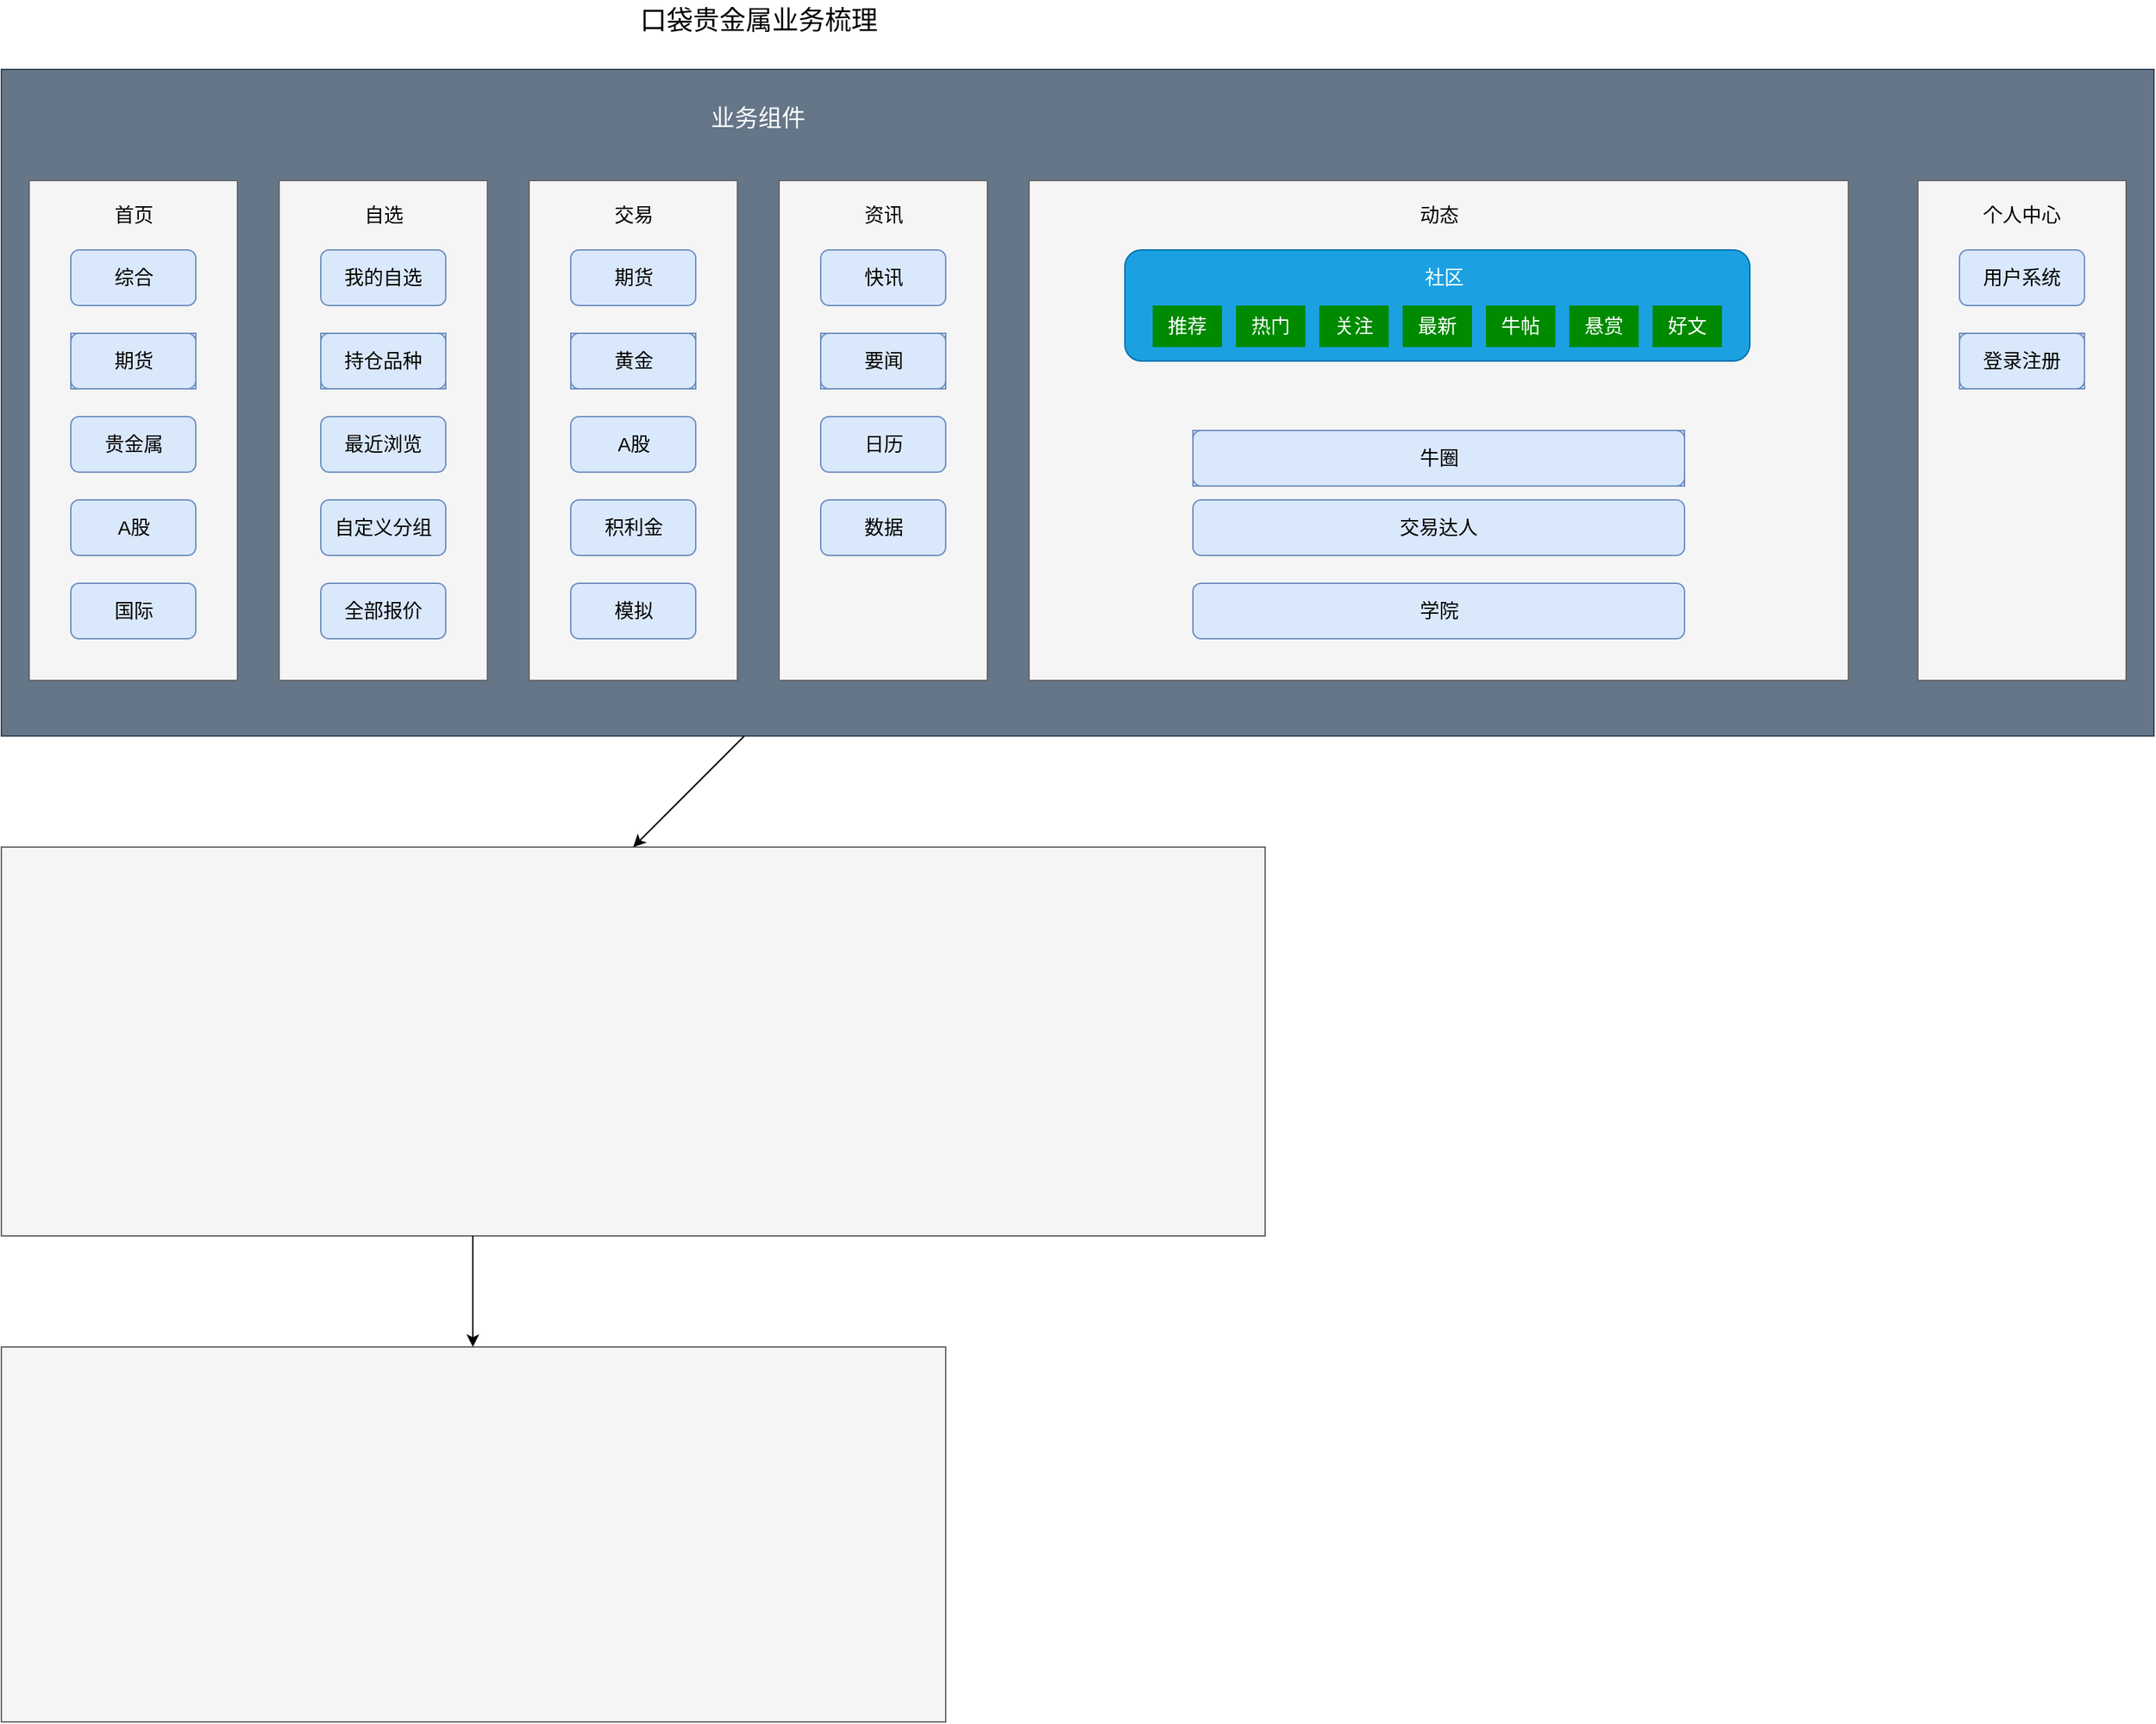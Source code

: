 <mxfile version="17.4.0" type="github">
  <diagram id="31p98_oL__xW8jrO6pc7" name="第 1 页">
    <mxGraphModel dx="1859" dy="978" grid="1" gridSize="10" guides="1" tooltips="1" connect="1" arrows="1" fold="1" page="1" pageScale="1" pageWidth="827" pageHeight="1169" math="0" shadow="0">
      <root>
        <mxCell id="0" />
        <mxCell id="1" parent="0" />
        <mxCell id="XOXXFUQoiVnGKIvhB3Gf-1" value="" style="rounded=0;whiteSpace=wrap;html=1;fillColor=#647687;strokeColor=#314354;fontColor=#ffffff;" vertex="1" parent="1">
          <mxGeometry x="80" y="80" width="1550" height="480" as="geometry" />
        </mxCell>
        <mxCell id="XOXXFUQoiVnGKIvhB3Gf-2" value="" style="rounded=0;whiteSpace=wrap;html=1;fillColor=#f5f5f5;strokeColor=#666666;fontColor=#333333;" vertex="1" parent="1">
          <mxGeometry x="80" y="640" width="910" height="280" as="geometry" />
        </mxCell>
        <mxCell id="XOXXFUQoiVnGKIvhB3Gf-3" value="" style="rounded=0;whiteSpace=wrap;html=1;fillColor=#f5f5f5;strokeColor=#666666;fontColor=#333333;" vertex="1" parent="1">
          <mxGeometry x="80" y="1000" width="680" height="270" as="geometry" />
        </mxCell>
        <mxCell id="XOXXFUQoiVnGKIvhB3Gf-4" style="edgeStyle=orthogonalEdgeStyle;rounded=0;orthogonalLoop=1;jettySize=auto;html=1;exitX=0.5;exitY=1;exitDx=0;exitDy=0;" edge="1" parent="1" source="XOXXFUQoiVnGKIvhB3Gf-1" target="XOXXFUQoiVnGKIvhB3Gf-1">
          <mxGeometry relative="1" as="geometry" />
        </mxCell>
        <mxCell id="XOXXFUQoiVnGKIvhB3Gf-5" value="" style="endArrow=classic;html=1;rounded=0;entryX=0.5;entryY=0;entryDx=0;entryDy=0;" edge="1" parent="1" source="XOXXFUQoiVnGKIvhB3Gf-1" target="XOXXFUQoiVnGKIvhB3Gf-2">
          <mxGeometry width="50" height="50" relative="1" as="geometry">
            <mxPoint x="390" y="420" as="sourcePoint" />
            <mxPoint x="420" y="630" as="targetPoint" />
          </mxGeometry>
        </mxCell>
        <mxCell id="XOXXFUQoiVnGKIvhB3Gf-6" value="" style="endArrow=classic;html=1;rounded=0;entryX=0.5;entryY=0;entryDx=0;entryDy=0;" edge="1" parent="1">
          <mxGeometry width="50" height="50" relative="1" as="geometry">
            <mxPoint x="419.5" y="920" as="sourcePoint" />
            <mxPoint x="419.5" y="1000" as="targetPoint" />
          </mxGeometry>
        </mxCell>
        <mxCell id="XOXXFUQoiVnGKIvhB3Gf-7" value="&lt;font style=&quot;font-size: 19px&quot;&gt;口袋贵金属业务梳理&lt;/font&gt;" style="text;html=1;strokeColor=none;fillColor=none;align=center;verticalAlign=middle;whiteSpace=wrap;rounded=0;" vertex="1" parent="1">
          <mxGeometry x="502.5" y="30" width="245" height="30" as="geometry" />
        </mxCell>
        <mxCell id="XOXXFUQoiVnGKIvhB3Gf-8" value="&lt;font style=&quot;font-size: 17px&quot;&gt;业务组件&lt;/font&gt;" style="text;html=1;strokeColor=none;fillColor=none;align=center;verticalAlign=middle;whiteSpace=wrap;rounded=0;fontSize=19;fontColor=#FFFFFF;" vertex="1" parent="1">
          <mxGeometry x="560" y="100" width="130" height="30" as="geometry" />
        </mxCell>
        <mxCell id="XOXXFUQoiVnGKIvhB3Gf-31" value="" style="group" vertex="1" connectable="0" parent="1">
          <mxGeometry x="100" y="160" width="150" height="360" as="geometry" />
        </mxCell>
        <mxCell id="XOXXFUQoiVnGKIvhB3Gf-9" value="" style="rounded=0;whiteSpace=wrap;html=1;fontSize=17;fontColor=#333333;fillColor=#f5f5f5;strokeColor=#666666;" vertex="1" parent="XOXXFUQoiVnGKIvhB3Gf-31">
          <mxGeometry width="150" height="360" as="geometry" />
        </mxCell>
        <mxCell id="XOXXFUQoiVnGKIvhB3Gf-10" value="&lt;font style=&quot;font-size: 14px&quot;&gt;首页&lt;/font&gt;" style="text;html=1;strokeColor=none;fillColor=none;align=center;verticalAlign=middle;whiteSpace=wrap;rounded=0;fontSize=17;fontColor=#000000;" vertex="1" parent="XOXXFUQoiVnGKIvhB3Gf-31">
          <mxGeometry x="52.5" y="10" width="45" height="30" as="geometry" />
        </mxCell>
        <mxCell id="XOXXFUQoiVnGKIvhB3Gf-14" value="" style="group" vertex="1" connectable="0" parent="XOXXFUQoiVnGKIvhB3Gf-31">
          <mxGeometry x="30" y="50" width="90" height="40" as="geometry" />
        </mxCell>
        <mxCell id="XOXXFUQoiVnGKIvhB3Gf-11" value="" style="rounded=1;whiteSpace=wrap;html=1;fontSize=14;fillColor=#dae8fc;strokeColor=#6c8ebf;" vertex="1" parent="XOXXFUQoiVnGKIvhB3Gf-14">
          <mxGeometry width="90" height="40" as="geometry" />
        </mxCell>
        <mxCell id="XOXXFUQoiVnGKIvhB3Gf-12" value="综合" style="text;html=1;strokeColor=none;fillColor=#dae8fc;align=center;verticalAlign=middle;whiteSpace=wrap;rounded=0;fontSize=14;" vertex="1" parent="XOXXFUQoiVnGKIvhB3Gf-14">
          <mxGeometry x="22.5" y="10" width="45" height="20" as="geometry" />
        </mxCell>
        <mxCell id="XOXXFUQoiVnGKIvhB3Gf-15" value="" style="group;fillColor=#dae8fc;strokeColor=#6c8ebf;gradientColor=none;rounded=0;glass=0;" vertex="1" connectable="0" parent="XOXXFUQoiVnGKIvhB3Gf-31">
          <mxGeometry x="30" y="110" width="90" height="40" as="geometry" />
        </mxCell>
        <mxCell id="XOXXFUQoiVnGKIvhB3Gf-16" value="" style="rounded=1;whiteSpace=wrap;html=1;fontSize=14;fillColor=#dae8fc;strokeColor=#6c8ebf;" vertex="1" parent="XOXXFUQoiVnGKIvhB3Gf-15">
          <mxGeometry width="90" height="40" as="geometry" />
        </mxCell>
        <mxCell id="XOXXFUQoiVnGKIvhB3Gf-17" value="期货" style="text;html=1;strokeColor=none;fillColor=#dae8fc;align=center;verticalAlign=middle;whiteSpace=wrap;rounded=0;fontSize=14;" vertex="1" parent="XOXXFUQoiVnGKIvhB3Gf-15">
          <mxGeometry x="22.5" y="10" width="45" height="20" as="geometry" />
        </mxCell>
        <mxCell id="XOXXFUQoiVnGKIvhB3Gf-18" value="" style="group" vertex="1" connectable="0" parent="XOXXFUQoiVnGKIvhB3Gf-31">
          <mxGeometry x="30" y="170" width="90" height="40" as="geometry" />
        </mxCell>
        <mxCell id="XOXXFUQoiVnGKIvhB3Gf-19" value="" style="rounded=1;whiteSpace=wrap;html=1;fontSize=14;fillColor=#dae8fc;strokeColor=#6c8ebf;" vertex="1" parent="XOXXFUQoiVnGKIvhB3Gf-18">
          <mxGeometry width="90" height="40" as="geometry" />
        </mxCell>
        <mxCell id="XOXXFUQoiVnGKIvhB3Gf-20" value="贵金属" style="text;html=1;strokeColor=none;fillColor=none;align=center;verticalAlign=middle;whiteSpace=wrap;rounded=0;fontSize=14;fontColor=#000000;" vertex="1" parent="XOXXFUQoiVnGKIvhB3Gf-18">
          <mxGeometry x="22.5" y="10" width="45" height="20" as="geometry" />
        </mxCell>
        <mxCell id="XOXXFUQoiVnGKIvhB3Gf-22" value="" style="group" vertex="1" connectable="0" parent="XOXXFUQoiVnGKIvhB3Gf-31">
          <mxGeometry x="30" y="230" width="90" height="40" as="geometry" />
        </mxCell>
        <mxCell id="XOXXFUQoiVnGKIvhB3Gf-23" value="" style="rounded=1;whiteSpace=wrap;html=1;fontSize=14;fillColor=#dae8fc;strokeColor=#6c8ebf;" vertex="1" parent="XOXXFUQoiVnGKIvhB3Gf-22">
          <mxGeometry width="90" height="40" as="geometry" />
        </mxCell>
        <mxCell id="XOXXFUQoiVnGKIvhB3Gf-24" value="A股" style="text;html=1;strokeColor=none;fillColor=none;align=center;verticalAlign=middle;whiteSpace=wrap;rounded=0;fontSize=14;fontColor=#000000;" vertex="1" parent="XOXXFUQoiVnGKIvhB3Gf-22">
          <mxGeometry x="22.5" y="10" width="45" height="20" as="geometry" />
        </mxCell>
        <mxCell id="XOXXFUQoiVnGKIvhB3Gf-26" value="" style="group" vertex="1" connectable="0" parent="XOXXFUQoiVnGKIvhB3Gf-31">
          <mxGeometry x="30" y="290" width="90" height="40" as="geometry" />
        </mxCell>
        <mxCell id="XOXXFUQoiVnGKIvhB3Gf-27" value="" style="rounded=1;whiteSpace=wrap;html=1;fontSize=14;fillColor=#dae8fc;strokeColor=#6c8ebf;" vertex="1" parent="XOXXFUQoiVnGKIvhB3Gf-26">
          <mxGeometry width="90" height="40" as="geometry" />
        </mxCell>
        <mxCell id="XOXXFUQoiVnGKIvhB3Gf-28" value="国际" style="text;html=1;strokeColor=none;fillColor=none;align=center;verticalAlign=middle;whiteSpace=wrap;rounded=0;fontSize=14;fontColor=#000000;" vertex="1" parent="XOXXFUQoiVnGKIvhB3Gf-26">
          <mxGeometry x="22.5" y="10" width="45" height="20" as="geometry" />
        </mxCell>
        <mxCell id="XOXXFUQoiVnGKIvhB3Gf-32" value="" style="group" vertex="1" connectable="0" parent="1">
          <mxGeometry x="280" y="160" width="150" height="360" as="geometry" />
        </mxCell>
        <mxCell id="XOXXFUQoiVnGKIvhB3Gf-33" value="" style="rounded=0;whiteSpace=wrap;html=1;fontSize=17;fontColor=#333333;fillColor=#f5f5f5;strokeColor=#666666;" vertex="1" parent="XOXXFUQoiVnGKIvhB3Gf-32">
          <mxGeometry width="150" height="360" as="geometry" />
        </mxCell>
        <mxCell id="XOXXFUQoiVnGKIvhB3Gf-34" value="&lt;span style=&quot;font-size: 14px&quot;&gt;自选&lt;/span&gt;" style="text;html=1;strokeColor=none;fillColor=none;align=center;verticalAlign=middle;whiteSpace=wrap;rounded=0;fontSize=17;fontColor=#000000;" vertex="1" parent="XOXXFUQoiVnGKIvhB3Gf-32">
          <mxGeometry x="52.5" y="10" width="45.0" height="30" as="geometry" />
        </mxCell>
        <mxCell id="XOXXFUQoiVnGKIvhB3Gf-35" value="" style="group" vertex="1" connectable="0" parent="XOXXFUQoiVnGKIvhB3Gf-32">
          <mxGeometry x="30.0" y="50" width="90.0" height="40" as="geometry" />
        </mxCell>
        <mxCell id="XOXXFUQoiVnGKIvhB3Gf-36" value="" style="rounded=1;whiteSpace=wrap;html=1;fontSize=14;fillColor=#dae8fc;strokeColor=#6c8ebf;" vertex="1" parent="XOXXFUQoiVnGKIvhB3Gf-35">
          <mxGeometry width="90.0" height="40" as="geometry" />
        </mxCell>
        <mxCell id="XOXXFUQoiVnGKIvhB3Gf-37" value="我的自选" style="text;html=1;strokeColor=none;fillColor=#dae8fc;align=center;verticalAlign=middle;whiteSpace=wrap;rounded=0;fontSize=14;" vertex="1" parent="XOXXFUQoiVnGKIvhB3Gf-35">
          <mxGeometry x="15" y="10" width="60" height="20" as="geometry" />
        </mxCell>
        <mxCell id="XOXXFUQoiVnGKIvhB3Gf-38" value="" style="group;fillColor=#dae8fc;strokeColor=#6c8ebf;gradientColor=none;rounded=0;glass=0;" vertex="1" connectable="0" parent="XOXXFUQoiVnGKIvhB3Gf-32">
          <mxGeometry x="30.0" y="110" width="90.0" height="40" as="geometry" />
        </mxCell>
        <mxCell id="XOXXFUQoiVnGKIvhB3Gf-39" value="" style="rounded=1;whiteSpace=wrap;html=1;fontSize=14;fillColor=#dae8fc;strokeColor=#6c8ebf;" vertex="1" parent="XOXXFUQoiVnGKIvhB3Gf-38">
          <mxGeometry width="90.0" height="40" as="geometry" />
        </mxCell>
        <mxCell id="XOXXFUQoiVnGKIvhB3Gf-41" value="" style="group" vertex="1" connectable="0" parent="XOXXFUQoiVnGKIvhB3Gf-32">
          <mxGeometry x="30.0" y="170" width="90.0" height="40" as="geometry" />
        </mxCell>
        <mxCell id="XOXXFUQoiVnGKIvhB3Gf-42" value="" style="rounded=1;whiteSpace=wrap;html=1;fontSize=14;fillColor=#dae8fc;strokeColor=#6c8ebf;" vertex="1" parent="XOXXFUQoiVnGKIvhB3Gf-41">
          <mxGeometry width="90.0" height="40" as="geometry" />
        </mxCell>
        <mxCell id="XOXXFUQoiVnGKIvhB3Gf-43" value="最近浏览" style="text;html=1;strokeColor=none;fillColor=none;align=center;verticalAlign=middle;whiteSpace=wrap;rounded=0;fontSize=14;fontColor=#000000;" vertex="1" parent="XOXXFUQoiVnGKIvhB3Gf-41">
          <mxGeometry x="16.25" y="10" width="57.5" height="20" as="geometry" />
        </mxCell>
        <mxCell id="XOXXFUQoiVnGKIvhB3Gf-44" value="" style="group" vertex="1" connectable="0" parent="XOXXFUQoiVnGKIvhB3Gf-32">
          <mxGeometry x="30.0" y="230" width="90.0" height="40" as="geometry" />
        </mxCell>
        <mxCell id="XOXXFUQoiVnGKIvhB3Gf-45" value="" style="rounded=1;whiteSpace=wrap;html=1;fontSize=14;fillColor=#dae8fc;strokeColor=#6c8ebf;" vertex="1" parent="XOXXFUQoiVnGKIvhB3Gf-44">
          <mxGeometry width="90.0" height="40" as="geometry" />
        </mxCell>
        <mxCell id="XOXXFUQoiVnGKIvhB3Gf-46" value="自定义分组" style="text;html=1;strokeColor=none;fillColor=none;align=center;verticalAlign=middle;whiteSpace=wrap;rounded=0;fontSize=14;fontColor=#000000;" vertex="1" parent="XOXXFUQoiVnGKIvhB3Gf-44">
          <mxGeometry x="8.13" y="10" width="73.75" height="20" as="geometry" />
        </mxCell>
        <mxCell id="XOXXFUQoiVnGKIvhB3Gf-47" value="" style="group" vertex="1" connectable="0" parent="XOXXFUQoiVnGKIvhB3Gf-32">
          <mxGeometry x="30.0" y="290" width="90.0" height="40" as="geometry" />
        </mxCell>
        <mxCell id="XOXXFUQoiVnGKIvhB3Gf-48" value="" style="rounded=1;whiteSpace=wrap;html=1;fontSize=14;fillColor=#dae8fc;strokeColor=#6c8ebf;" vertex="1" parent="XOXXFUQoiVnGKIvhB3Gf-47">
          <mxGeometry width="90.0" height="40" as="geometry" />
        </mxCell>
        <mxCell id="XOXXFUQoiVnGKIvhB3Gf-49" value="全部报价" style="text;html=1;strokeColor=none;fillColor=none;align=center;verticalAlign=middle;whiteSpace=wrap;rounded=0;fontSize=14;fontColor=#000000;" vertex="1" parent="XOXXFUQoiVnGKIvhB3Gf-47">
          <mxGeometry x="16.25" y="10" width="57.5" height="20" as="geometry" />
        </mxCell>
        <mxCell id="XOXXFUQoiVnGKIvhB3Gf-40" value="持仓品种" style="text;html=1;strokeColor=none;fillColor=#dae8fc;align=center;verticalAlign=middle;whiteSpace=wrap;rounded=0;fontSize=14;" vertex="1" parent="XOXXFUQoiVnGKIvhB3Gf-32">
          <mxGeometry x="46.25" y="120" width="57.5" height="20" as="geometry" />
        </mxCell>
        <mxCell id="XOXXFUQoiVnGKIvhB3Gf-50" value="" style="group" vertex="1" connectable="0" parent="1">
          <mxGeometry x="460" y="160" width="150" height="360" as="geometry" />
        </mxCell>
        <mxCell id="XOXXFUQoiVnGKIvhB3Gf-51" value="" style="rounded=0;whiteSpace=wrap;html=1;fontSize=17;fontColor=#333333;fillColor=#f5f5f5;strokeColor=#666666;" vertex="1" parent="XOXXFUQoiVnGKIvhB3Gf-50">
          <mxGeometry width="150" height="360" as="geometry" />
        </mxCell>
        <mxCell id="XOXXFUQoiVnGKIvhB3Gf-52" value="&lt;font style=&quot;font-size: 14px&quot;&gt;交易&lt;/font&gt;" style="text;html=1;strokeColor=none;fillColor=none;align=center;verticalAlign=middle;whiteSpace=wrap;rounded=0;fontSize=17;fontColor=#000000;" vertex="1" parent="XOXXFUQoiVnGKIvhB3Gf-50">
          <mxGeometry x="52.5" y="10" width="45" height="30" as="geometry" />
        </mxCell>
        <mxCell id="XOXXFUQoiVnGKIvhB3Gf-53" value="" style="group" vertex="1" connectable="0" parent="XOXXFUQoiVnGKIvhB3Gf-50">
          <mxGeometry x="30" y="50" width="90" height="40" as="geometry" />
        </mxCell>
        <mxCell id="XOXXFUQoiVnGKIvhB3Gf-54" value="" style="rounded=1;whiteSpace=wrap;html=1;fontSize=14;fillColor=#dae8fc;strokeColor=#6c8ebf;" vertex="1" parent="XOXXFUQoiVnGKIvhB3Gf-53">
          <mxGeometry width="90" height="40" as="geometry" />
        </mxCell>
        <mxCell id="XOXXFUQoiVnGKIvhB3Gf-55" value="期货" style="text;html=1;strokeColor=none;fillColor=#dae8fc;align=center;verticalAlign=middle;whiteSpace=wrap;rounded=0;fontSize=14;" vertex="1" parent="XOXXFUQoiVnGKIvhB3Gf-53">
          <mxGeometry x="22.5" y="10" width="45" height="20" as="geometry" />
        </mxCell>
        <mxCell id="XOXXFUQoiVnGKIvhB3Gf-56" value="" style="group;fillColor=#dae8fc;strokeColor=#6c8ebf;gradientColor=none;rounded=0;glass=0;" vertex="1" connectable="0" parent="XOXXFUQoiVnGKIvhB3Gf-50">
          <mxGeometry x="30" y="110" width="90" height="40" as="geometry" />
        </mxCell>
        <mxCell id="XOXXFUQoiVnGKIvhB3Gf-57" value="" style="rounded=1;whiteSpace=wrap;html=1;fontSize=14;fillColor=#dae8fc;strokeColor=#6c8ebf;" vertex="1" parent="XOXXFUQoiVnGKIvhB3Gf-56">
          <mxGeometry width="90" height="40" as="geometry" />
        </mxCell>
        <mxCell id="XOXXFUQoiVnGKIvhB3Gf-58" value="黄金" style="text;html=1;strokeColor=none;fillColor=#dae8fc;align=center;verticalAlign=middle;whiteSpace=wrap;rounded=0;fontSize=14;" vertex="1" parent="XOXXFUQoiVnGKIvhB3Gf-56">
          <mxGeometry x="22.5" y="10" width="45" height="20" as="geometry" />
        </mxCell>
        <mxCell id="XOXXFUQoiVnGKIvhB3Gf-59" value="" style="group" vertex="1" connectable="0" parent="XOXXFUQoiVnGKIvhB3Gf-50">
          <mxGeometry x="30" y="170" width="90" height="40" as="geometry" />
        </mxCell>
        <mxCell id="XOXXFUQoiVnGKIvhB3Gf-60" value="" style="rounded=1;whiteSpace=wrap;html=1;fontSize=14;fillColor=#dae8fc;strokeColor=#6c8ebf;" vertex="1" parent="XOXXFUQoiVnGKIvhB3Gf-59">
          <mxGeometry width="90" height="40" as="geometry" />
        </mxCell>
        <mxCell id="XOXXFUQoiVnGKIvhB3Gf-61" value="A股" style="text;html=1;strokeColor=none;fillColor=none;align=center;verticalAlign=middle;whiteSpace=wrap;rounded=0;fontSize=14;fontColor=#000000;" vertex="1" parent="XOXXFUQoiVnGKIvhB3Gf-59">
          <mxGeometry x="22.5" y="10" width="45" height="20" as="geometry" />
        </mxCell>
        <mxCell id="XOXXFUQoiVnGKIvhB3Gf-62" value="" style="group" vertex="1" connectable="0" parent="XOXXFUQoiVnGKIvhB3Gf-50">
          <mxGeometry x="30" y="230" width="90" height="40" as="geometry" />
        </mxCell>
        <mxCell id="XOXXFUQoiVnGKIvhB3Gf-63" value="" style="rounded=1;whiteSpace=wrap;html=1;fontSize=14;fillColor=#dae8fc;strokeColor=#6c8ebf;" vertex="1" parent="XOXXFUQoiVnGKIvhB3Gf-62">
          <mxGeometry width="90" height="40" as="geometry" />
        </mxCell>
        <mxCell id="XOXXFUQoiVnGKIvhB3Gf-64" value="积利金" style="text;html=1;strokeColor=none;fillColor=none;align=center;verticalAlign=middle;whiteSpace=wrap;rounded=0;fontSize=14;fontColor=#000000;" vertex="1" parent="XOXXFUQoiVnGKIvhB3Gf-62">
          <mxGeometry x="22.5" y="10" width="45" height="20" as="geometry" />
        </mxCell>
        <mxCell id="XOXXFUQoiVnGKIvhB3Gf-65" value="" style="group" vertex="1" connectable="0" parent="XOXXFUQoiVnGKIvhB3Gf-50">
          <mxGeometry x="30" y="290" width="90" height="40" as="geometry" />
        </mxCell>
        <mxCell id="XOXXFUQoiVnGKIvhB3Gf-66" value="" style="rounded=1;whiteSpace=wrap;html=1;fontSize=14;fillColor=#dae8fc;strokeColor=#6c8ebf;" vertex="1" parent="XOXXFUQoiVnGKIvhB3Gf-65">
          <mxGeometry width="90" height="40" as="geometry" />
        </mxCell>
        <mxCell id="XOXXFUQoiVnGKIvhB3Gf-67" value="模拟" style="text;html=1;strokeColor=none;fillColor=none;align=center;verticalAlign=middle;whiteSpace=wrap;rounded=0;fontSize=14;fontColor=#000000;" vertex="1" parent="XOXXFUQoiVnGKIvhB3Gf-65">
          <mxGeometry x="22.5" y="10" width="45" height="20" as="geometry" />
        </mxCell>
        <mxCell id="XOXXFUQoiVnGKIvhB3Gf-68" value="" style="group" vertex="1" connectable="0" parent="1">
          <mxGeometry x="640" y="160" width="150" height="360" as="geometry" />
        </mxCell>
        <mxCell id="XOXXFUQoiVnGKIvhB3Gf-69" value="" style="rounded=0;whiteSpace=wrap;html=1;fontSize=17;fontColor=#333333;fillColor=#f5f5f5;strokeColor=#666666;" vertex="1" parent="XOXXFUQoiVnGKIvhB3Gf-68">
          <mxGeometry width="150" height="360" as="geometry" />
        </mxCell>
        <mxCell id="XOXXFUQoiVnGKIvhB3Gf-70" value="&lt;font style=&quot;font-size: 14px&quot;&gt;资讯&lt;/font&gt;" style="text;html=1;strokeColor=none;fillColor=none;align=center;verticalAlign=middle;whiteSpace=wrap;rounded=0;fontSize=17;fontColor=#000000;" vertex="1" parent="XOXXFUQoiVnGKIvhB3Gf-68">
          <mxGeometry x="52.5" y="10" width="45" height="30" as="geometry" />
        </mxCell>
        <mxCell id="XOXXFUQoiVnGKIvhB3Gf-71" value="" style="group" vertex="1" connectable="0" parent="XOXXFUQoiVnGKIvhB3Gf-68">
          <mxGeometry x="30" y="50" width="90" height="40" as="geometry" />
        </mxCell>
        <mxCell id="XOXXFUQoiVnGKIvhB3Gf-72" value="" style="rounded=1;whiteSpace=wrap;html=1;fontSize=14;fillColor=#dae8fc;strokeColor=#6c8ebf;" vertex="1" parent="XOXXFUQoiVnGKIvhB3Gf-71">
          <mxGeometry width="90" height="40" as="geometry" />
        </mxCell>
        <mxCell id="XOXXFUQoiVnGKIvhB3Gf-73" value="快讯" style="text;html=1;strokeColor=none;fillColor=#dae8fc;align=center;verticalAlign=middle;whiteSpace=wrap;rounded=0;fontSize=14;" vertex="1" parent="XOXXFUQoiVnGKIvhB3Gf-71">
          <mxGeometry x="22.5" y="10" width="45" height="20" as="geometry" />
        </mxCell>
        <mxCell id="XOXXFUQoiVnGKIvhB3Gf-74" value="" style="group;fillColor=#dae8fc;strokeColor=#6c8ebf;gradientColor=none;rounded=0;glass=0;" vertex="1" connectable="0" parent="XOXXFUQoiVnGKIvhB3Gf-68">
          <mxGeometry x="30" y="110" width="90" height="40" as="geometry" />
        </mxCell>
        <mxCell id="XOXXFUQoiVnGKIvhB3Gf-75" value="" style="rounded=1;whiteSpace=wrap;html=1;fontSize=14;fillColor=#dae8fc;strokeColor=#6c8ebf;" vertex="1" parent="XOXXFUQoiVnGKIvhB3Gf-74">
          <mxGeometry width="90" height="40" as="geometry" />
        </mxCell>
        <mxCell id="XOXXFUQoiVnGKIvhB3Gf-76" value="要闻" style="text;html=1;strokeColor=none;fillColor=#dae8fc;align=center;verticalAlign=middle;whiteSpace=wrap;rounded=0;fontSize=14;" vertex="1" parent="XOXXFUQoiVnGKIvhB3Gf-74">
          <mxGeometry x="22.5" y="10" width="45" height="20" as="geometry" />
        </mxCell>
        <mxCell id="XOXXFUQoiVnGKIvhB3Gf-77" value="" style="group" vertex="1" connectable="0" parent="XOXXFUQoiVnGKIvhB3Gf-68">
          <mxGeometry x="30" y="170" width="90" height="40" as="geometry" />
        </mxCell>
        <mxCell id="XOXXFUQoiVnGKIvhB3Gf-78" value="" style="rounded=1;whiteSpace=wrap;html=1;fontSize=14;fillColor=#dae8fc;strokeColor=#6c8ebf;" vertex="1" parent="XOXXFUQoiVnGKIvhB3Gf-77">
          <mxGeometry width="90" height="40" as="geometry" />
        </mxCell>
        <mxCell id="XOXXFUQoiVnGKIvhB3Gf-79" value="日历" style="text;html=1;strokeColor=none;fillColor=none;align=center;verticalAlign=middle;whiteSpace=wrap;rounded=0;fontSize=14;fontColor=#000000;" vertex="1" parent="XOXXFUQoiVnGKIvhB3Gf-77">
          <mxGeometry x="22.5" y="10" width="45" height="20" as="geometry" />
        </mxCell>
        <mxCell id="XOXXFUQoiVnGKIvhB3Gf-80" value="" style="group" vertex="1" connectable="0" parent="XOXXFUQoiVnGKIvhB3Gf-68">
          <mxGeometry x="30" y="230" width="90" height="40" as="geometry" />
        </mxCell>
        <mxCell id="XOXXFUQoiVnGKIvhB3Gf-81" value="" style="rounded=1;whiteSpace=wrap;html=1;fontSize=14;fillColor=#dae8fc;strokeColor=#6c8ebf;" vertex="1" parent="XOXXFUQoiVnGKIvhB3Gf-80">
          <mxGeometry width="90" height="40" as="geometry" />
        </mxCell>
        <mxCell id="XOXXFUQoiVnGKIvhB3Gf-82" value="数据" style="text;html=1;strokeColor=none;fillColor=none;align=center;verticalAlign=middle;whiteSpace=wrap;rounded=0;fontSize=14;fontColor=#000000;" vertex="1" parent="XOXXFUQoiVnGKIvhB3Gf-80">
          <mxGeometry x="22.5" y="10" width="45" height="20" as="geometry" />
        </mxCell>
        <mxCell id="XOXXFUQoiVnGKIvhB3Gf-86" value="" style="group" vertex="1" connectable="0" parent="1">
          <mxGeometry x="820" y="160" width="590" height="360" as="geometry" />
        </mxCell>
        <mxCell id="XOXXFUQoiVnGKIvhB3Gf-87" value="" style="rounded=0;whiteSpace=wrap;html=1;fontSize=17;fontColor=#333333;fillColor=#f5f5f5;strokeColor=#666666;" vertex="1" parent="XOXXFUQoiVnGKIvhB3Gf-86">
          <mxGeometry width="590" height="360" as="geometry" />
        </mxCell>
        <mxCell id="XOXXFUQoiVnGKIvhB3Gf-88" value="&lt;font style=&quot;font-size: 14px&quot;&gt;动态&lt;/font&gt;" style="text;html=1;strokeColor=none;fillColor=none;align=center;verticalAlign=middle;whiteSpace=wrap;rounded=0;fontSize=17;fontColor=#000000;" vertex="1" parent="XOXXFUQoiVnGKIvhB3Gf-86">
          <mxGeometry x="206.5" y="10" width="177.0" height="30" as="geometry" />
        </mxCell>
        <mxCell id="XOXXFUQoiVnGKIvhB3Gf-98" value="" style="group" vertex="1" connectable="0" parent="XOXXFUQoiVnGKIvhB3Gf-86">
          <mxGeometry x="118.0" y="290" width="354.0" height="40" as="geometry" />
        </mxCell>
        <mxCell id="XOXXFUQoiVnGKIvhB3Gf-99" value="" style="rounded=1;whiteSpace=wrap;html=1;fontSize=14;fillColor=#dae8fc;strokeColor=#6c8ebf;" vertex="1" parent="XOXXFUQoiVnGKIvhB3Gf-98">
          <mxGeometry width="354.0" height="40" as="geometry" />
        </mxCell>
        <mxCell id="XOXXFUQoiVnGKIvhB3Gf-100" value="学院" style="text;html=1;strokeColor=none;fillColor=none;align=center;verticalAlign=middle;whiteSpace=wrap;rounded=0;fontSize=14;fontColor=#000000;" vertex="1" parent="XOXXFUQoiVnGKIvhB3Gf-98">
          <mxGeometry x="88.5" y="10" width="177.0" height="20" as="geometry" />
        </mxCell>
        <mxCell id="XOXXFUQoiVnGKIvhB3Gf-95" value="" style="group" vertex="1" connectable="0" parent="XOXXFUQoiVnGKIvhB3Gf-86">
          <mxGeometry x="118.0" y="230" width="354.0" height="40" as="geometry" />
        </mxCell>
        <mxCell id="XOXXFUQoiVnGKIvhB3Gf-96" value="" style="rounded=1;whiteSpace=wrap;html=1;fontSize=14;fillColor=#dae8fc;strokeColor=#6c8ebf;" vertex="1" parent="XOXXFUQoiVnGKIvhB3Gf-95">
          <mxGeometry width="354.0" height="40" as="geometry" />
        </mxCell>
        <mxCell id="XOXXFUQoiVnGKIvhB3Gf-97" value="交易达人" style="text;html=1;strokeColor=none;fillColor=none;align=center;verticalAlign=middle;whiteSpace=wrap;rounded=0;fontSize=14;fontColor=#000000;" vertex="1" parent="XOXXFUQoiVnGKIvhB3Gf-95">
          <mxGeometry x="44.25" y="10" width="265.5" height="20" as="geometry" />
        </mxCell>
        <mxCell id="XOXXFUQoiVnGKIvhB3Gf-92" value="" style="group;fillColor=#dae8fc;strokeColor=#6c8ebf;gradientColor=none;rounded=0;glass=0;" vertex="1" connectable="0" parent="XOXXFUQoiVnGKIvhB3Gf-86">
          <mxGeometry x="118.0" y="180" width="354.0" height="40" as="geometry" />
        </mxCell>
        <mxCell id="XOXXFUQoiVnGKIvhB3Gf-93" value="" style="rounded=1;whiteSpace=wrap;html=1;fontSize=14;fillColor=#dae8fc;strokeColor=#6c8ebf;" vertex="1" parent="XOXXFUQoiVnGKIvhB3Gf-92">
          <mxGeometry width="354.0" height="40" as="geometry" />
        </mxCell>
        <mxCell id="XOXXFUQoiVnGKIvhB3Gf-94" value="牛圈" style="text;html=1;strokeColor=none;fillColor=#dae8fc;align=center;verticalAlign=middle;whiteSpace=wrap;rounded=0;fontSize=14;" vertex="1" parent="XOXXFUQoiVnGKIvhB3Gf-92">
          <mxGeometry x="88.5" y="10" width="177.0" height="20" as="geometry" />
        </mxCell>
        <mxCell id="XOXXFUQoiVnGKIvhB3Gf-89" value="" style="group" vertex="1" connectable="0" parent="XOXXFUQoiVnGKIvhB3Gf-86">
          <mxGeometry x="69" y="50" width="452" height="80" as="geometry" />
        </mxCell>
        <mxCell id="XOXXFUQoiVnGKIvhB3Gf-90" value="" style="rounded=1;whiteSpace=wrap;html=1;fontSize=14;fillColor=#1ba1e2;strokeColor=#006EAF;fontColor=#ffffff;" vertex="1" parent="XOXXFUQoiVnGKIvhB3Gf-89">
          <mxGeometry width="450" height="80" as="geometry" />
        </mxCell>
        <mxCell id="XOXXFUQoiVnGKIvhB3Gf-91" value="社区" style="text;html=1;strokeColor=none;fillColor=#1ba1e2;align=center;verticalAlign=middle;whiteSpace=wrap;rounded=0;fontSize=14;fontColor=#ffffff;spacing=0;" vertex="1" parent="XOXXFUQoiVnGKIvhB3Gf-89">
          <mxGeometry x="210" y="10" width="40" height="20" as="geometry" />
        </mxCell>
        <mxCell id="XOXXFUQoiVnGKIvhB3Gf-122" value="推荐" style="text;html=1;strokeColor=none;fillColor=#008a00;align=center;verticalAlign=middle;whiteSpace=wrap;rounded=0;glass=0;fontSize=14;fontColor=#ffffff;" vertex="1" parent="XOXXFUQoiVnGKIvhB3Gf-89">
          <mxGeometry x="20" y="40" width="50" height="30" as="geometry" />
        </mxCell>
        <mxCell id="XOXXFUQoiVnGKIvhB3Gf-125" value="热门" style="text;html=1;strokeColor=none;fillColor=#008a00;align=center;verticalAlign=middle;whiteSpace=wrap;rounded=0;glass=0;fontSize=14;fontColor=#ffffff;" vertex="1" parent="XOXXFUQoiVnGKIvhB3Gf-89">
          <mxGeometry x="80" y="40" width="50" height="30" as="geometry" />
        </mxCell>
        <mxCell id="XOXXFUQoiVnGKIvhB3Gf-126" value="关注" style="text;html=1;strokeColor=none;fillColor=#008a00;align=center;verticalAlign=middle;whiteSpace=wrap;rounded=0;glass=0;fontSize=14;fontColor=#ffffff;" vertex="1" parent="XOXXFUQoiVnGKIvhB3Gf-89">
          <mxGeometry x="140" y="40" width="50" height="30" as="geometry" />
        </mxCell>
        <mxCell id="XOXXFUQoiVnGKIvhB3Gf-127" value="最新" style="text;html=1;strokeColor=none;fillColor=#008a00;align=center;verticalAlign=middle;whiteSpace=wrap;rounded=0;glass=0;fontSize=14;fontColor=#ffffff;" vertex="1" parent="XOXXFUQoiVnGKIvhB3Gf-89">
          <mxGeometry x="200" y="40" width="50" height="30" as="geometry" />
        </mxCell>
        <mxCell id="XOXXFUQoiVnGKIvhB3Gf-128" value="牛帖" style="text;html=1;strokeColor=none;fillColor=#008a00;align=center;verticalAlign=middle;whiteSpace=wrap;rounded=0;glass=0;fontSize=14;fontColor=#ffffff;" vertex="1" parent="XOXXFUQoiVnGKIvhB3Gf-89">
          <mxGeometry x="260" y="40" width="50" height="30" as="geometry" />
        </mxCell>
        <mxCell id="XOXXFUQoiVnGKIvhB3Gf-129" value="悬赏" style="text;html=1;strokeColor=none;fillColor=#008a00;align=center;verticalAlign=middle;whiteSpace=wrap;rounded=0;glass=0;fontSize=14;fontColor=#ffffff;" vertex="1" parent="XOXXFUQoiVnGKIvhB3Gf-89">
          <mxGeometry x="320" y="40" width="50" height="30" as="geometry" />
        </mxCell>
        <mxCell id="XOXXFUQoiVnGKIvhB3Gf-134" value="好文" style="text;html=1;strokeColor=none;fillColor=#008a00;align=center;verticalAlign=middle;whiteSpace=wrap;rounded=0;glass=0;fontSize=14;fontColor=#ffffff;" vertex="1" parent="XOXXFUQoiVnGKIvhB3Gf-89">
          <mxGeometry x="380" y="40" width="50" height="30" as="geometry" />
        </mxCell>
        <mxCell id="XOXXFUQoiVnGKIvhB3Gf-105" value="" style="group" vertex="1" connectable="0" parent="1">
          <mxGeometry x="1460" y="160" width="150" height="360" as="geometry" />
        </mxCell>
        <mxCell id="XOXXFUQoiVnGKIvhB3Gf-106" value="" style="rounded=0;whiteSpace=wrap;html=1;fontSize=17;fontColor=#333333;fillColor=#f5f5f5;strokeColor=#666666;" vertex="1" parent="XOXXFUQoiVnGKIvhB3Gf-105">
          <mxGeometry width="150" height="360" as="geometry" />
        </mxCell>
        <mxCell id="XOXXFUQoiVnGKIvhB3Gf-107" value="&lt;span style=&quot;font-size: 14px&quot;&gt;个人中心&lt;/span&gt;" style="text;html=1;strokeColor=none;fillColor=none;align=center;verticalAlign=middle;whiteSpace=wrap;rounded=0;fontSize=17;fontColor=#000000;" vertex="1" parent="XOXXFUQoiVnGKIvhB3Gf-105">
          <mxGeometry x="46.25" y="10" width="57.5" height="30" as="geometry" />
        </mxCell>
        <mxCell id="XOXXFUQoiVnGKIvhB3Gf-108" value="" style="group" vertex="1" connectable="0" parent="XOXXFUQoiVnGKIvhB3Gf-105">
          <mxGeometry x="30" y="50" width="90" height="40" as="geometry" />
        </mxCell>
        <mxCell id="XOXXFUQoiVnGKIvhB3Gf-109" value="" style="rounded=1;whiteSpace=wrap;html=1;fontSize=14;fillColor=#dae8fc;strokeColor=#6c8ebf;" vertex="1" parent="XOXXFUQoiVnGKIvhB3Gf-108">
          <mxGeometry width="90" height="40" as="geometry" />
        </mxCell>
        <mxCell id="XOXXFUQoiVnGKIvhB3Gf-110" value="用户系统" style="text;html=1;strokeColor=none;fillColor=#dae8fc;align=center;verticalAlign=middle;whiteSpace=wrap;rounded=0;fontSize=14;" vertex="1" parent="XOXXFUQoiVnGKIvhB3Gf-108">
          <mxGeometry x="16.25" y="10" width="57.5" height="20" as="geometry" />
        </mxCell>
        <mxCell id="XOXXFUQoiVnGKIvhB3Gf-111" value="" style="group;fillColor=#dae8fc;strokeColor=#6c8ebf;gradientColor=none;rounded=0;glass=0;" vertex="1" connectable="0" parent="XOXXFUQoiVnGKIvhB3Gf-105">
          <mxGeometry x="30" y="110" width="90" height="40" as="geometry" />
        </mxCell>
        <mxCell id="XOXXFUQoiVnGKIvhB3Gf-112" value="" style="rounded=1;whiteSpace=wrap;html=1;fontSize=14;fillColor=#dae8fc;strokeColor=#6c8ebf;" vertex="1" parent="XOXXFUQoiVnGKIvhB3Gf-111">
          <mxGeometry width="90" height="40" as="geometry" />
        </mxCell>
        <mxCell id="XOXXFUQoiVnGKIvhB3Gf-113" value="登录注册" style="text;html=1;strokeColor=none;fillColor=#dae8fc;align=center;verticalAlign=middle;whiteSpace=wrap;rounded=0;fontSize=14;" vertex="1" parent="XOXXFUQoiVnGKIvhB3Gf-105">
          <mxGeometry x="46.25" y="120" width="57.5" height="20" as="geometry" />
        </mxCell>
      </root>
    </mxGraphModel>
  </diagram>
</mxfile>

